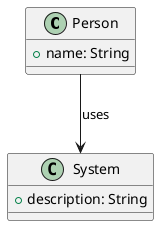 @startuml
!define RECTANGLE class
RECTANGLE Person {
    +name: String
}

RECTANGLE System {
    +description: String
}

Person --> System : uses
@enduml
